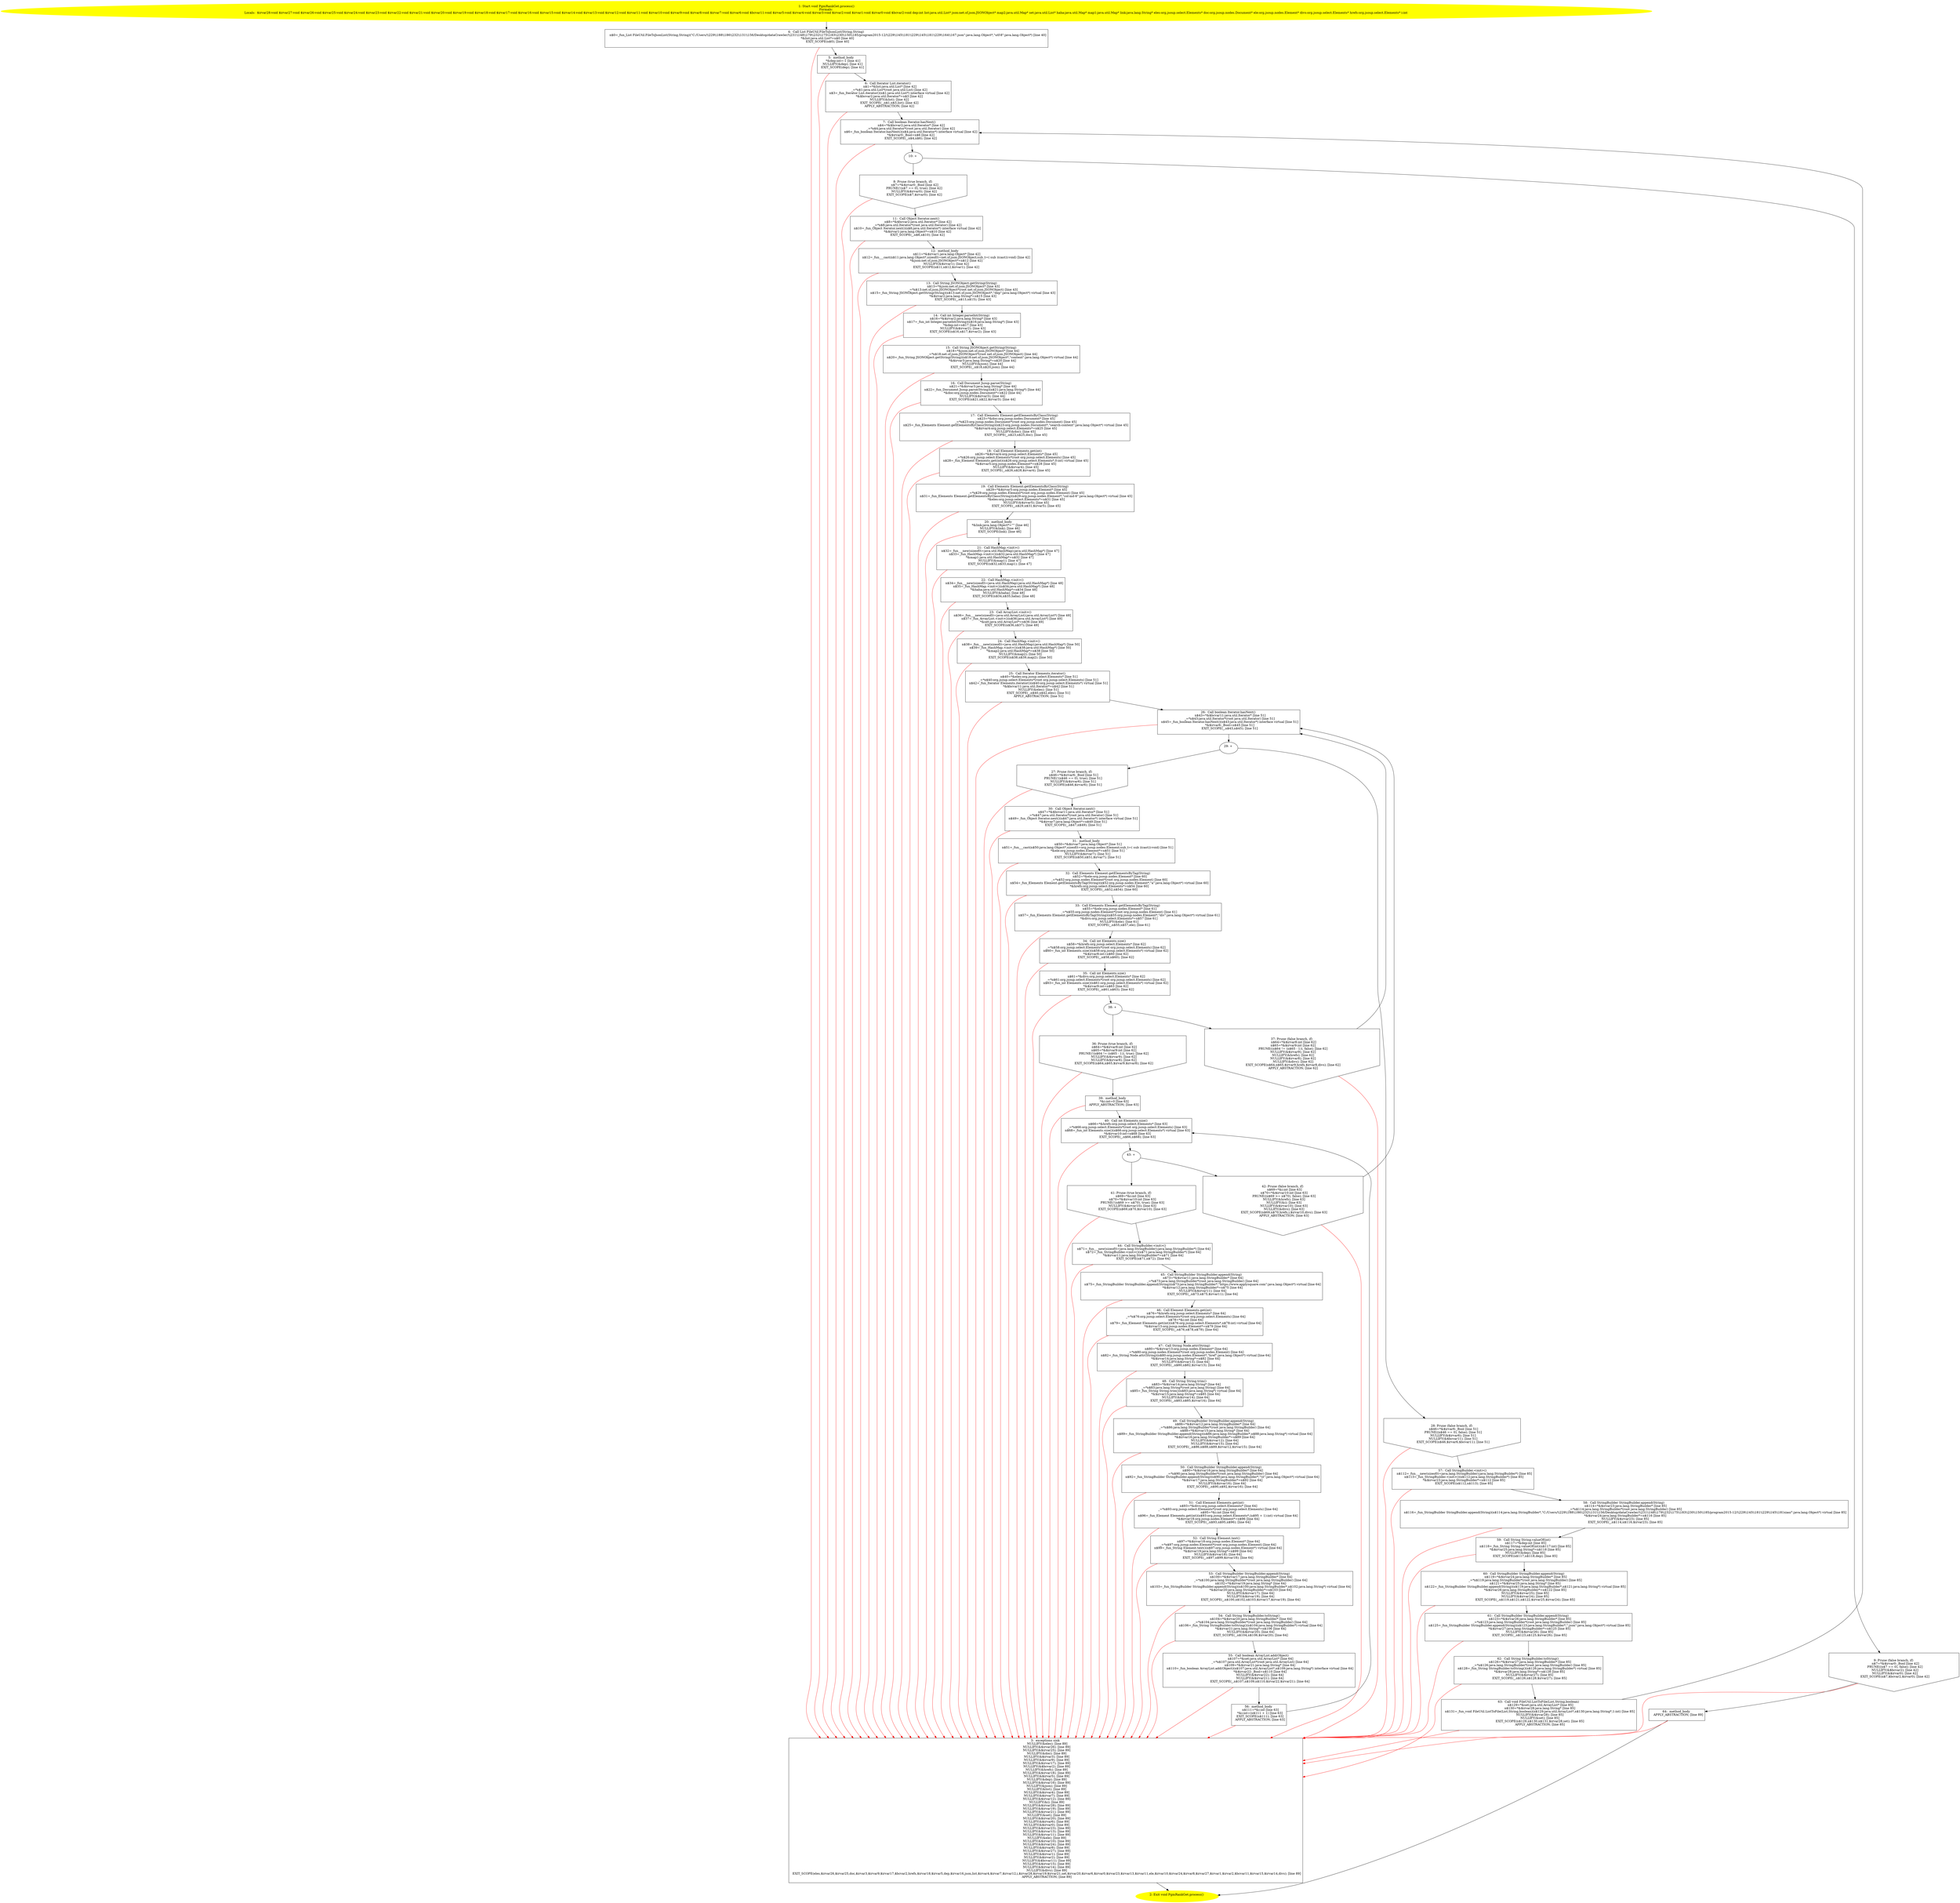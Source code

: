 /* @generated */
digraph cfg {
"com.dulishuo.shenqingfang.PgmRankGet.process():void.dcb350f59384dadf99e5e2bd21472f0b_1" [label="1: Start void PgmRankGet.process()\nFormals: \nLocals:  $irvar28:void $irvar27:void $irvar26:void $irvar25:void $irvar24:void $irvar23:void $irvar22:void $irvar21:void $irvar20:void $irvar19:void $irvar18:void $irvar17:void $irvar16:void $irvar15:void $irvar14:void $irvar13:void $irvar12:void $irvar11:void $irvar10:void $irvar9:void $irvar8:void $irvar7:void $irvar6:void $bcvar11:void $irvar5:void $irvar4:void $irvar3:void $irvar2:void $irvar1:void $irvar0:void $bcvar2:void dep:int list:java.util.List* json:net.sf.json.JSONObject* map2:java.util.Map* set:java.util.List* haha:java.util.Map* map1:java.util.Map* link:java.lang.String* eles:org.jsoup.select.Elements* doc:org.jsoup.nodes.Document* ele:org.jsoup.nodes.Element* divs:org.jsoup.select.Elements* hrefs:org.jsoup.select.Elements* i:int \n  " color=yellow style=filled]
	

	 "com.dulishuo.shenqingfang.PgmRankGet.process():void.dcb350f59384dadf99e5e2bd21472f0b_1" -> "com.dulishuo.shenqingfang.PgmRankGet.process():void.dcb350f59384dadf99e5e2bd21472f0b_4" ;
"com.dulishuo.shenqingfang.PgmRankGet.process():void.dcb350f59384dadf99e5e2bd21472f0b_2" [label="2: Exit void PgmRankGet.process() \n  " color=yellow style=filled]
	

"com.dulishuo.shenqingfang.PgmRankGet.process():void.dcb350f59384dadf99e5e2bd21472f0b_3" [label="3:  exceptions sink \n   NULLIFY(&eles); [line 89]\n  NULLIFY(&$irvar26); [line 89]\n  NULLIFY(&$irvar25); [line 89]\n  NULLIFY(&doc); [line 89]\n  NULLIFY(&$irvar3); [line 89]\n  NULLIFY(&$irvar9); [line 89]\n  NULLIFY(&$irvar17); [line 89]\n  NULLIFY(&$bcvar2); [line 89]\n  NULLIFY(&hrefs); [line 89]\n  NULLIFY(&$irvar18); [line 89]\n  NULLIFY(&$irvar5); [line 89]\n  NULLIFY(&dep); [line 89]\n  NULLIFY(&$irvar16); [line 89]\n  NULLIFY(&json); [line 89]\n  NULLIFY(&list); [line 89]\n  NULLIFY(&$irvar4); [line 89]\n  NULLIFY(&$irvar7); [line 89]\n  NULLIFY(&$irvar12); [line 89]\n  NULLIFY(&i); [line 89]\n  NULLIFY(&$irvar28); [line 89]\n  NULLIFY(&$irvar19); [line 89]\n  NULLIFY(&$irvar21); [line 89]\n  NULLIFY(&set); [line 89]\n  NULLIFY(&$irvar20); [line 89]\n  NULLIFY(&$irvar6); [line 89]\n  NULLIFY(&$irvar0); [line 89]\n  NULLIFY(&$irvar23); [line 89]\n  NULLIFY(&$irvar13); [line 89]\n  NULLIFY(&$irvar11); [line 89]\n  NULLIFY(&ele); [line 89]\n  NULLIFY(&$irvar10); [line 89]\n  NULLIFY(&$irvar24); [line 89]\n  NULLIFY(&$irvar8); [line 89]\n  NULLIFY(&$irvar27); [line 89]\n  NULLIFY(&$irvar1); [line 89]\n  NULLIFY(&$irvar2); [line 89]\n  NULLIFY(&$bcvar11); [line 89]\n  NULLIFY(&$irvar15); [line 89]\n  NULLIFY(&$irvar14); [line 89]\n  NULLIFY(&divs); [line 89]\n  EXIT_SCOPE(eles,$irvar26,$irvar25,doc,$irvar3,$irvar9,$irvar17,$bcvar2,hrefs,$irvar18,$irvar5,dep,$irvar16,json,list,$irvar4,$irvar7,$irvar12,i,$irvar28,$irvar19,$irvar21,set,$irvar20,$irvar6,$irvar0,$irvar23,$irvar13,$irvar11,ele,$irvar10,$irvar24,$irvar8,$irvar27,$irvar1,$irvar2,$bcvar11,$irvar15,$irvar14,divs); [line 89]\n  APPLY_ABSTRACTION; [line 89]\n " shape="box"]
	

	 "com.dulishuo.shenqingfang.PgmRankGet.process():void.dcb350f59384dadf99e5e2bd21472f0b_3" -> "com.dulishuo.shenqingfang.PgmRankGet.process():void.dcb350f59384dadf99e5e2bd21472f0b_2" ;
"com.dulishuo.shenqingfang.PgmRankGet.process():void.dcb350f59384dadf99e5e2bd21472f0b_4" [label="4:  Call List FileUtil.FileToJsonList(String,String) \n   n$0=_fun_List FileUtil.FileToJsonList(String,String)(\"C:/Users/\\\\229\\\\188\\\\186\\\\232\\\\131\\\\156/Desktop/dataCrawler/\\\\231\\\\148\\\\179\\\\232\\\\175\\\\183\\\\230\\\\150\\\\185/program2015-12/\\\\229\\\\145\\\\181\\\\229\\\\145\\\\181\\\\229\\\\164\\\\167.json\":java.lang.Object*,\"utf-8\":java.lang.Object*) [line 40]\n  *&list:java.util.List*=n$0 [line 40]\n  EXIT_SCOPE(n$0); [line 40]\n " shape="box"]
	

	 "com.dulishuo.shenqingfang.PgmRankGet.process():void.dcb350f59384dadf99e5e2bd21472f0b_4" -> "com.dulishuo.shenqingfang.PgmRankGet.process():void.dcb350f59384dadf99e5e2bd21472f0b_5" ;
	 "com.dulishuo.shenqingfang.PgmRankGet.process():void.dcb350f59384dadf99e5e2bd21472f0b_4" -> "com.dulishuo.shenqingfang.PgmRankGet.process():void.dcb350f59384dadf99e5e2bd21472f0b_3" [color="red" ];
"com.dulishuo.shenqingfang.PgmRankGet.process():void.dcb350f59384dadf99e5e2bd21472f0b_5" [label="5:  method_body \n   *&dep:int=-1 [line 41]\n  NULLIFY(&dep); [line 41]\n  EXIT_SCOPE(dep); [line 41]\n " shape="box"]
	

	 "com.dulishuo.shenqingfang.PgmRankGet.process():void.dcb350f59384dadf99e5e2bd21472f0b_5" -> "com.dulishuo.shenqingfang.PgmRankGet.process():void.dcb350f59384dadf99e5e2bd21472f0b_6" ;
	 "com.dulishuo.shenqingfang.PgmRankGet.process():void.dcb350f59384dadf99e5e2bd21472f0b_5" -> "com.dulishuo.shenqingfang.PgmRankGet.process():void.dcb350f59384dadf99e5e2bd21472f0b_3" [color="red" ];
"com.dulishuo.shenqingfang.PgmRankGet.process():void.dcb350f59384dadf99e5e2bd21472f0b_6" [label="6:  Call Iterator List.iterator() \n   n$1=*&list:java.util.List* [line 42]\n  _=*n$1:java.util.List*(root java.util.List) [line 42]\n  n$3=_fun_Iterator List.iterator()(n$1:java.util.List*) interface virtual [line 42]\n  *&$bcvar2:java.util.Iterator*=n$3 [line 42]\n  NULLIFY(&list); [line 42]\n  EXIT_SCOPE(_,n$1,n$3,list); [line 42]\n  APPLY_ABSTRACTION; [line 42]\n " shape="box"]
	

	 "com.dulishuo.shenqingfang.PgmRankGet.process():void.dcb350f59384dadf99e5e2bd21472f0b_6" -> "com.dulishuo.shenqingfang.PgmRankGet.process():void.dcb350f59384dadf99e5e2bd21472f0b_7" ;
	 "com.dulishuo.shenqingfang.PgmRankGet.process():void.dcb350f59384dadf99e5e2bd21472f0b_6" -> "com.dulishuo.shenqingfang.PgmRankGet.process():void.dcb350f59384dadf99e5e2bd21472f0b_3" [color="red" ];
"com.dulishuo.shenqingfang.PgmRankGet.process():void.dcb350f59384dadf99e5e2bd21472f0b_7" [label="7:  Call boolean Iterator.hasNext() \n   n$4=*&$bcvar2:java.util.Iterator* [line 42]\n  _=*n$4:java.util.Iterator*(root java.util.Iterator) [line 42]\n  n$6=_fun_boolean Iterator.hasNext()(n$4:java.util.Iterator*) interface virtual [line 42]\n  *&$irvar0:_Bool=n$6 [line 42]\n  EXIT_SCOPE(_,n$4,n$6); [line 42]\n " shape="box"]
	

	 "com.dulishuo.shenqingfang.PgmRankGet.process():void.dcb350f59384dadf99e5e2bd21472f0b_7" -> "com.dulishuo.shenqingfang.PgmRankGet.process():void.dcb350f59384dadf99e5e2bd21472f0b_10" ;
	 "com.dulishuo.shenqingfang.PgmRankGet.process():void.dcb350f59384dadf99e5e2bd21472f0b_7" -> "com.dulishuo.shenqingfang.PgmRankGet.process():void.dcb350f59384dadf99e5e2bd21472f0b_3" [color="red" ];
"com.dulishuo.shenqingfang.PgmRankGet.process():void.dcb350f59384dadf99e5e2bd21472f0b_8" [label="8: Prune (true branch, if) \n   n$7=*&$irvar0:_Bool [line 42]\n  PRUNE(!(n$7 == 0), true); [line 42]\n  NULLIFY(&$irvar0); [line 42]\n  EXIT_SCOPE(n$7,$irvar0); [line 42]\n " shape="invhouse"]
	

	 "com.dulishuo.shenqingfang.PgmRankGet.process():void.dcb350f59384dadf99e5e2bd21472f0b_8" -> "com.dulishuo.shenqingfang.PgmRankGet.process():void.dcb350f59384dadf99e5e2bd21472f0b_11" ;
	 "com.dulishuo.shenqingfang.PgmRankGet.process():void.dcb350f59384dadf99e5e2bd21472f0b_8" -> "com.dulishuo.shenqingfang.PgmRankGet.process():void.dcb350f59384dadf99e5e2bd21472f0b_3" [color="red" ];
"com.dulishuo.shenqingfang.PgmRankGet.process():void.dcb350f59384dadf99e5e2bd21472f0b_9" [label="9: Prune (false branch, if) \n   n$7=*&$irvar0:_Bool [line 42]\n  PRUNE((n$7 == 0), false); [line 42]\n  NULLIFY(&$bcvar2); [line 42]\n  NULLIFY(&$irvar0); [line 42]\n  EXIT_SCOPE(n$7,$bcvar2,$irvar0); [line 42]\n " shape="invhouse"]
	

	 "com.dulishuo.shenqingfang.PgmRankGet.process():void.dcb350f59384dadf99e5e2bd21472f0b_9" -> "com.dulishuo.shenqingfang.PgmRankGet.process():void.dcb350f59384dadf99e5e2bd21472f0b_64" ;
	 "com.dulishuo.shenqingfang.PgmRankGet.process():void.dcb350f59384dadf99e5e2bd21472f0b_9" -> "com.dulishuo.shenqingfang.PgmRankGet.process():void.dcb350f59384dadf99e5e2bd21472f0b_3" [color="red" ];
"com.dulishuo.shenqingfang.PgmRankGet.process():void.dcb350f59384dadf99e5e2bd21472f0b_10" [label="10: + \n  " ]
	

	 "com.dulishuo.shenqingfang.PgmRankGet.process():void.dcb350f59384dadf99e5e2bd21472f0b_10" -> "com.dulishuo.shenqingfang.PgmRankGet.process():void.dcb350f59384dadf99e5e2bd21472f0b_8" ;
	 "com.dulishuo.shenqingfang.PgmRankGet.process():void.dcb350f59384dadf99e5e2bd21472f0b_10" -> "com.dulishuo.shenqingfang.PgmRankGet.process():void.dcb350f59384dadf99e5e2bd21472f0b_9" ;
"com.dulishuo.shenqingfang.PgmRankGet.process():void.dcb350f59384dadf99e5e2bd21472f0b_11" [label="11:  Call Object Iterator.next() \n   n$8=*&$bcvar2:java.util.Iterator* [line 42]\n  _=*n$8:java.util.Iterator*(root java.util.Iterator) [line 42]\n  n$10=_fun_Object Iterator.next()(n$8:java.util.Iterator*) interface virtual [line 42]\n  *&$irvar1:java.lang.Object*=n$10 [line 42]\n  EXIT_SCOPE(_,n$8,n$10); [line 42]\n " shape="box"]
	

	 "com.dulishuo.shenqingfang.PgmRankGet.process():void.dcb350f59384dadf99e5e2bd21472f0b_11" -> "com.dulishuo.shenqingfang.PgmRankGet.process():void.dcb350f59384dadf99e5e2bd21472f0b_12" ;
	 "com.dulishuo.shenqingfang.PgmRankGet.process():void.dcb350f59384dadf99e5e2bd21472f0b_11" -> "com.dulishuo.shenqingfang.PgmRankGet.process():void.dcb350f59384dadf99e5e2bd21472f0b_3" [color="red" ];
"com.dulishuo.shenqingfang.PgmRankGet.process():void.dcb350f59384dadf99e5e2bd21472f0b_12" [label="12:  method_body \n   n$11=*&$irvar1:java.lang.Object* [line 42]\n  n$12=_fun___cast(n$11:java.lang.Object*,sizeof(t=net.sf.json.JSONObject;sub_t=( sub )(cast)):void) [line 42]\n  *&json:net.sf.json.JSONObject*=n$12 [line 42]\n  NULLIFY(&$irvar1); [line 42]\n  EXIT_SCOPE(n$11,n$12,$irvar1); [line 42]\n " shape="box"]
	

	 "com.dulishuo.shenqingfang.PgmRankGet.process():void.dcb350f59384dadf99e5e2bd21472f0b_12" -> "com.dulishuo.shenqingfang.PgmRankGet.process():void.dcb350f59384dadf99e5e2bd21472f0b_13" ;
	 "com.dulishuo.shenqingfang.PgmRankGet.process():void.dcb350f59384dadf99e5e2bd21472f0b_12" -> "com.dulishuo.shenqingfang.PgmRankGet.process():void.dcb350f59384dadf99e5e2bd21472f0b_3" [color="red" ];
"com.dulishuo.shenqingfang.PgmRankGet.process():void.dcb350f59384dadf99e5e2bd21472f0b_13" [label="13:  Call String JSONObject.getString(String) \n   n$13=*&json:net.sf.json.JSONObject* [line 43]\n  _=*n$13:net.sf.json.JSONObject*(root net.sf.json.JSONObject) [line 43]\n  n$15=_fun_String JSONObject.getString(String)(n$13:net.sf.json.JSONObject*,\"dep\":java.lang.Object*) virtual [line 43]\n  *&$irvar2:java.lang.String*=n$15 [line 43]\n  EXIT_SCOPE(_,n$13,n$15); [line 43]\n " shape="box"]
	

	 "com.dulishuo.shenqingfang.PgmRankGet.process():void.dcb350f59384dadf99e5e2bd21472f0b_13" -> "com.dulishuo.shenqingfang.PgmRankGet.process():void.dcb350f59384dadf99e5e2bd21472f0b_14" ;
	 "com.dulishuo.shenqingfang.PgmRankGet.process():void.dcb350f59384dadf99e5e2bd21472f0b_13" -> "com.dulishuo.shenqingfang.PgmRankGet.process():void.dcb350f59384dadf99e5e2bd21472f0b_3" [color="red" ];
"com.dulishuo.shenqingfang.PgmRankGet.process():void.dcb350f59384dadf99e5e2bd21472f0b_14" [label="14:  Call int Integer.parseInt(String) \n   n$16=*&$irvar2:java.lang.String* [line 43]\n  n$17=_fun_int Integer.parseInt(String)(n$16:java.lang.String*) [line 43]\n  *&dep:int=n$17 [line 43]\n  NULLIFY(&$irvar2); [line 43]\n  EXIT_SCOPE(n$16,n$17,$irvar2); [line 43]\n " shape="box"]
	

	 "com.dulishuo.shenqingfang.PgmRankGet.process():void.dcb350f59384dadf99e5e2bd21472f0b_14" -> "com.dulishuo.shenqingfang.PgmRankGet.process():void.dcb350f59384dadf99e5e2bd21472f0b_15" ;
	 "com.dulishuo.shenqingfang.PgmRankGet.process():void.dcb350f59384dadf99e5e2bd21472f0b_14" -> "com.dulishuo.shenqingfang.PgmRankGet.process():void.dcb350f59384dadf99e5e2bd21472f0b_3" [color="red" ];
"com.dulishuo.shenqingfang.PgmRankGet.process():void.dcb350f59384dadf99e5e2bd21472f0b_15" [label="15:  Call String JSONObject.getString(String) \n   n$18=*&json:net.sf.json.JSONObject* [line 44]\n  _=*n$18:net.sf.json.JSONObject*(root net.sf.json.JSONObject) [line 44]\n  n$20=_fun_String JSONObject.getString(String)(n$18:net.sf.json.JSONObject*,\"content\":java.lang.Object*) virtual [line 44]\n  *&$irvar3:java.lang.String*=n$20 [line 44]\n  NULLIFY(&json); [line 44]\n  EXIT_SCOPE(_,n$18,n$20,json); [line 44]\n " shape="box"]
	

	 "com.dulishuo.shenqingfang.PgmRankGet.process():void.dcb350f59384dadf99e5e2bd21472f0b_15" -> "com.dulishuo.shenqingfang.PgmRankGet.process():void.dcb350f59384dadf99e5e2bd21472f0b_16" ;
	 "com.dulishuo.shenqingfang.PgmRankGet.process():void.dcb350f59384dadf99e5e2bd21472f0b_15" -> "com.dulishuo.shenqingfang.PgmRankGet.process():void.dcb350f59384dadf99e5e2bd21472f0b_3" [color="red" ];
"com.dulishuo.shenqingfang.PgmRankGet.process():void.dcb350f59384dadf99e5e2bd21472f0b_16" [label="16:  Call Document Jsoup.parse(String) \n   n$21=*&$irvar3:java.lang.String* [line 44]\n  n$22=_fun_Document Jsoup.parse(String)(n$21:java.lang.String*) [line 44]\n  *&doc:org.jsoup.nodes.Document*=n$22 [line 44]\n  NULLIFY(&$irvar3); [line 44]\n  EXIT_SCOPE(n$21,n$22,$irvar3); [line 44]\n " shape="box"]
	

	 "com.dulishuo.shenqingfang.PgmRankGet.process():void.dcb350f59384dadf99e5e2bd21472f0b_16" -> "com.dulishuo.shenqingfang.PgmRankGet.process():void.dcb350f59384dadf99e5e2bd21472f0b_17" ;
	 "com.dulishuo.shenqingfang.PgmRankGet.process():void.dcb350f59384dadf99e5e2bd21472f0b_16" -> "com.dulishuo.shenqingfang.PgmRankGet.process():void.dcb350f59384dadf99e5e2bd21472f0b_3" [color="red" ];
"com.dulishuo.shenqingfang.PgmRankGet.process():void.dcb350f59384dadf99e5e2bd21472f0b_17" [label="17:  Call Elements Element.getElementsByClass(String) \n   n$23=*&doc:org.jsoup.nodes.Document* [line 45]\n  _=*n$23:org.jsoup.nodes.Document*(root org.jsoup.nodes.Document) [line 45]\n  n$25=_fun_Elements Element.getElementsByClass(String)(n$23:org.jsoup.nodes.Document*,\"search-content\":java.lang.Object*) virtual [line 45]\n  *&$irvar4:org.jsoup.select.Elements*=n$25 [line 45]\n  NULLIFY(&doc); [line 45]\n  EXIT_SCOPE(_,n$23,n$25,doc); [line 45]\n " shape="box"]
	

	 "com.dulishuo.shenqingfang.PgmRankGet.process():void.dcb350f59384dadf99e5e2bd21472f0b_17" -> "com.dulishuo.shenqingfang.PgmRankGet.process():void.dcb350f59384dadf99e5e2bd21472f0b_18" ;
	 "com.dulishuo.shenqingfang.PgmRankGet.process():void.dcb350f59384dadf99e5e2bd21472f0b_17" -> "com.dulishuo.shenqingfang.PgmRankGet.process():void.dcb350f59384dadf99e5e2bd21472f0b_3" [color="red" ];
"com.dulishuo.shenqingfang.PgmRankGet.process():void.dcb350f59384dadf99e5e2bd21472f0b_18" [label="18:  Call Element Elements.get(int) \n   n$26=*&$irvar4:org.jsoup.select.Elements* [line 45]\n  _=*n$26:org.jsoup.select.Elements*(root org.jsoup.select.Elements) [line 45]\n  n$28=_fun_Element Elements.get(int)(n$26:org.jsoup.select.Elements*,0:int) virtual [line 45]\n  *&$irvar5:org.jsoup.nodes.Element*=n$28 [line 45]\n  NULLIFY(&$irvar4); [line 45]\n  EXIT_SCOPE(_,n$26,n$28,$irvar4); [line 45]\n " shape="box"]
	

	 "com.dulishuo.shenqingfang.PgmRankGet.process():void.dcb350f59384dadf99e5e2bd21472f0b_18" -> "com.dulishuo.shenqingfang.PgmRankGet.process():void.dcb350f59384dadf99e5e2bd21472f0b_19" ;
	 "com.dulishuo.shenqingfang.PgmRankGet.process():void.dcb350f59384dadf99e5e2bd21472f0b_18" -> "com.dulishuo.shenqingfang.PgmRankGet.process():void.dcb350f59384dadf99e5e2bd21472f0b_3" [color="red" ];
"com.dulishuo.shenqingfang.PgmRankGet.process():void.dcb350f59384dadf99e5e2bd21472f0b_19" [label="19:  Call Elements Element.getElementsByClass(String) \n   n$29=*&$irvar5:org.jsoup.nodes.Element* [line 45]\n  _=*n$29:org.jsoup.nodes.Element*(root org.jsoup.nodes.Element) [line 45]\n  n$31=_fun_Elements Element.getElementsByClass(String)(n$29:org.jsoup.nodes.Element*,\"col-md-6\":java.lang.Object*) virtual [line 45]\n  *&eles:org.jsoup.select.Elements*=n$31 [line 45]\n  NULLIFY(&$irvar5); [line 45]\n  EXIT_SCOPE(_,n$29,n$31,$irvar5); [line 45]\n " shape="box"]
	

	 "com.dulishuo.shenqingfang.PgmRankGet.process():void.dcb350f59384dadf99e5e2bd21472f0b_19" -> "com.dulishuo.shenqingfang.PgmRankGet.process():void.dcb350f59384dadf99e5e2bd21472f0b_20" ;
	 "com.dulishuo.shenqingfang.PgmRankGet.process():void.dcb350f59384dadf99e5e2bd21472f0b_19" -> "com.dulishuo.shenqingfang.PgmRankGet.process():void.dcb350f59384dadf99e5e2bd21472f0b_3" [color="red" ];
"com.dulishuo.shenqingfang.PgmRankGet.process():void.dcb350f59384dadf99e5e2bd21472f0b_20" [label="20:  method_body \n   *&link:java.lang.Object*=\"\" [line 46]\n  NULLIFY(&link); [line 46]\n  EXIT_SCOPE(link); [line 46]\n " shape="box"]
	

	 "com.dulishuo.shenqingfang.PgmRankGet.process():void.dcb350f59384dadf99e5e2bd21472f0b_20" -> "com.dulishuo.shenqingfang.PgmRankGet.process():void.dcb350f59384dadf99e5e2bd21472f0b_21" ;
	 "com.dulishuo.shenqingfang.PgmRankGet.process():void.dcb350f59384dadf99e5e2bd21472f0b_20" -> "com.dulishuo.shenqingfang.PgmRankGet.process():void.dcb350f59384dadf99e5e2bd21472f0b_3" [color="red" ];
"com.dulishuo.shenqingfang.PgmRankGet.process():void.dcb350f59384dadf99e5e2bd21472f0b_21" [label="21:  Call HashMap.<init>() \n   n$32=_fun___new(sizeof(t=java.util.HashMap):java.util.HashMap*) [line 47]\n  n$33=_fun_HashMap.<init>()(n$32:java.util.HashMap*) [line 47]\n  *&map1:java.util.HashMap*=n$32 [line 47]\n  NULLIFY(&map1); [line 47]\n  EXIT_SCOPE(n$32,n$33,map1); [line 47]\n " shape="box"]
	

	 "com.dulishuo.shenqingfang.PgmRankGet.process():void.dcb350f59384dadf99e5e2bd21472f0b_21" -> "com.dulishuo.shenqingfang.PgmRankGet.process():void.dcb350f59384dadf99e5e2bd21472f0b_22" ;
	 "com.dulishuo.shenqingfang.PgmRankGet.process():void.dcb350f59384dadf99e5e2bd21472f0b_21" -> "com.dulishuo.shenqingfang.PgmRankGet.process():void.dcb350f59384dadf99e5e2bd21472f0b_3" [color="red" ];
"com.dulishuo.shenqingfang.PgmRankGet.process():void.dcb350f59384dadf99e5e2bd21472f0b_22" [label="22:  Call HashMap.<init>() \n   n$34=_fun___new(sizeof(t=java.util.HashMap):java.util.HashMap*) [line 48]\n  n$35=_fun_HashMap.<init>()(n$34:java.util.HashMap*) [line 48]\n  *&haha:java.util.HashMap*=n$34 [line 48]\n  NULLIFY(&haha); [line 48]\n  EXIT_SCOPE(n$34,n$35,haha); [line 48]\n " shape="box"]
	

	 "com.dulishuo.shenqingfang.PgmRankGet.process():void.dcb350f59384dadf99e5e2bd21472f0b_22" -> "com.dulishuo.shenqingfang.PgmRankGet.process():void.dcb350f59384dadf99e5e2bd21472f0b_23" ;
	 "com.dulishuo.shenqingfang.PgmRankGet.process():void.dcb350f59384dadf99e5e2bd21472f0b_22" -> "com.dulishuo.shenqingfang.PgmRankGet.process():void.dcb350f59384dadf99e5e2bd21472f0b_3" [color="red" ];
"com.dulishuo.shenqingfang.PgmRankGet.process():void.dcb350f59384dadf99e5e2bd21472f0b_23" [label="23:  Call ArrayList.<init>() \n   n$36=_fun___new(sizeof(t=java.util.ArrayList):java.util.ArrayList*) [line 49]\n  n$37=_fun_ArrayList.<init>()(n$36:java.util.ArrayList*) [line 49]\n  *&set:java.util.ArrayList*=n$36 [line 49]\n  EXIT_SCOPE(n$36,n$37); [line 49]\n " shape="box"]
	

	 "com.dulishuo.shenqingfang.PgmRankGet.process():void.dcb350f59384dadf99e5e2bd21472f0b_23" -> "com.dulishuo.shenqingfang.PgmRankGet.process():void.dcb350f59384dadf99e5e2bd21472f0b_24" ;
	 "com.dulishuo.shenqingfang.PgmRankGet.process():void.dcb350f59384dadf99e5e2bd21472f0b_23" -> "com.dulishuo.shenqingfang.PgmRankGet.process():void.dcb350f59384dadf99e5e2bd21472f0b_3" [color="red" ];
"com.dulishuo.shenqingfang.PgmRankGet.process():void.dcb350f59384dadf99e5e2bd21472f0b_24" [label="24:  Call HashMap.<init>() \n   n$38=_fun___new(sizeof(t=java.util.HashMap):java.util.HashMap*) [line 50]\n  n$39=_fun_HashMap.<init>()(n$38:java.util.HashMap*) [line 50]\n  *&map2:java.util.HashMap*=n$38 [line 50]\n  NULLIFY(&map2); [line 50]\n  EXIT_SCOPE(n$38,n$39,map2); [line 50]\n " shape="box"]
	

	 "com.dulishuo.shenqingfang.PgmRankGet.process():void.dcb350f59384dadf99e5e2bd21472f0b_24" -> "com.dulishuo.shenqingfang.PgmRankGet.process():void.dcb350f59384dadf99e5e2bd21472f0b_25" ;
	 "com.dulishuo.shenqingfang.PgmRankGet.process():void.dcb350f59384dadf99e5e2bd21472f0b_24" -> "com.dulishuo.shenqingfang.PgmRankGet.process():void.dcb350f59384dadf99e5e2bd21472f0b_3" [color="red" ];
"com.dulishuo.shenqingfang.PgmRankGet.process():void.dcb350f59384dadf99e5e2bd21472f0b_25" [label="25:  Call Iterator Elements.iterator() \n   n$40=*&eles:org.jsoup.select.Elements* [line 51]\n  _=*n$40:org.jsoup.select.Elements*(root org.jsoup.select.Elements) [line 51]\n  n$42=_fun_Iterator Elements.iterator()(n$40:org.jsoup.select.Elements*) virtual [line 51]\n  *&$bcvar11:java.util.Iterator*=n$42 [line 51]\n  NULLIFY(&eles); [line 51]\n  EXIT_SCOPE(_,n$40,n$42,eles); [line 51]\n  APPLY_ABSTRACTION; [line 51]\n " shape="box"]
	

	 "com.dulishuo.shenqingfang.PgmRankGet.process():void.dcb350f59384dadf99e5e2bd21472f0b_25" -> "com.dulishuo.shenqingfang.PgmRankGet.process():void.dcb350f59384dadf99e5e2bd21472f0b_26" ;
	 "com.dulishuo.shenqingfang.PgmRankGet.process():void.dcb350f59384dadf99e5e2bd21472f0b_25" -> "com.dulishuo.shenqingfang.PgmRankGet.process():void.dcb350f59384dadf99e5e2bd21472f0b_3" [color="red" ];
"com.dulishuo.shenqingfang.PgmRankGet.process():void.dcb350f59384dadf99e5e2bd21472f0b_26" [label="26:  Call boolean Iterator.hasNext() \n   n$43=*&$bcvar11:java.util.Iterator* [line 51]\n  _=*n$43:java.util.Iterator*(root java.util.Iterator) [line 51]\n  n$45=_fun_boolean Iterator.hasNext()(n$43:java.util.Iterator*) interface virtual [line 51]\n  *&$irvar6:_Bool=n$45 [line 51]\n  EXIT_SCOPE(_,n$43,n$45); [line 51]\n " shape="box"]
	

	 "com.dulishuo.shenqingfang.PgmRankGet.process():void.dcb350f59384dadf99e5e2bd21472f0b_26" -> "com.dulishuo.shenqingfang.PgmRankGet.process():void.dcb350f59384dadf99e5e2bd21472f0b_29" ;
	 "com.dulishuo.shenqingfang.PgmRankGet.process():void.dcb350f59384dadf99e5e2bd21472f0b_26" -> "com.dulishuo.shenqingfang.PgmRankGet.process():void.dcb350f59384dadf99e5e2bd21472f0b_3" [color="red" ];
"com.dulishuo.shenqingfang.PgmRankGet.process():void.dcb350f59384dadf99e5e2bd21472f0b_27" [label="27: Prune (true branch, if) \n   n$46=*&$irvar6:_Bool [line 51]\n  PRUNE(!(n$46 == 0), true); [line 51]\n  NULLIFY(&$irvar6); [line 51]\n  EXIT_SCOPE(n$46,$irvar6); [line 51]\n " shape="invhouse"]
	

	 "com.dulishuo.shenqingfang.PgmRankGet.process():void.dcb350f59384dadf99e5e2bd21472f0b_27" -> "com.dulishuo.shenqingfang.PgmRankGet.process():void.dcb350f59384dadf99e5e2bd21472f0b_30" ;
	 "com.dulishuo.shenqingfang.PgmRankGet.process():void.dcb350f59384dadf99e5e2bd21472f0b_27" -> "com.dulishuo.shenqingfang.PgmRankGet.process():void.dcb350f59384dadf99e5e2bd21472f0b_3" [color="red" ];
"com.dulishuo.shenqingfang.PgmRankGet.process():void.dcb350f59384dadf99e5e2bd21472f0b_28" [label="28: Prune (false branch, if) \n   n$46=*&$irvar6:_Bool [line 51]\n  PRUNE((n$46 == 0), false); [line 51]\n  NULLIFY(&$irvar6); [line 51]\n  NULLIFY(&$bcvar11); [line 51]\n  EXIT_SCOPE(n$46,$irvar6,$bcvar11); [line 51]\n " shape="invhouse"]
	

	 "com.dulishuo.shenqingfang.PgmRankGet.process():void.dcb350f59384dadf99e5e2bd21472f0b_28" -> "com.dulishuo.shenqingfang.PgmRankGet.process():void.dcb350f59384dadf99e5e2bd21472f0b_57" ;
	 "com.dulishuo.shenqingfang.PgmRankGet.process():void.dcb350f59384dadf99e5e2bd21472f0b_28" -> "com.dulishuo.shenqingfang.PgmRankGet.process():void.dcb350f59384dadf99e5e2bd21472f0b_3" [color="red" ];
"com.dulishuo.shenqingfang.PgmRankGet.process():void.dcb350f59384dadf99e5e2bd21472f0b_29" [label="29: + \n  " ]
	

	 "com.dulishuo.shenqingfang.PgmRankGet.process():void.dcb350f59384dadf99e5e2bd21472f0b_29" -> "com.dulishuo.shenqingfang.PgmRankGet.process():void.dcb350f59384dadf99e5e2bd21472f0b_27" ;
	 "com.dulishuo.shenqingfang.PgmRankGet.process():void.dcb350f59384dadf99e5e2bd21472f0b_29" -> "com.dulishuo.shenqingfang.PgmRankGet.process():void.dcb350f59384dadf99e5e2bd21472f0b_28" ;
"com.dulishuo.shenqingfang.PgmRankGet.process():void.dcb350f59384dadf99e5e2bd21472f0b_30" [label="30:  Call Object Iterator.next() \n   n$47=*&$bcvar11:java.util.Iterator* [line 51]\n  _=*n$47:java.util.Iterator*(root java.util.Iterator) [line 51]\n  n$49=_fun_Object Iterator.next()(n$47:java.util.Iterator*) interface virtual [line 51]\n  *&$irvar7:java.lang.Object*=n$49 [line 51]\n  EXIT_SCOPE(_,n$47,n$49); [line 51]\n " shape="box"]
	

	 "com.dulishuo.shenqingfang.PgmRankGet.process():void.dcb350f59384dadf99e5e2bd21472f0b_30" -> "com.dulishuo.shenqingfang.PgmRankGet.process():void.dcb350f59384dadf99e5e2bd21472f0b_31" ;
	 "com.dulishuo.shenqingfang.PgmRankGet.process():void.dcb350f59384dadf99e5e2bd21472f0b_30" -> "com.dulishuo.shenqingfang.PgmRankGet.process():void.dcb350f59384dadf99e5e2bd21472f0b_3" [color="red" ];
"com.dulishuo.shenqingfang.PgmRankGet.process():void.dcb350f59384dadf99e5e2bd21472f0b_31" [label="31:  method_body \n   n$50=*&$irvar7:java.lang.Object* [line 51]\n  n$51=_fun___cast(n$50:java.lang.Object*,sizeof(t=org.jsoup.nodes.Element;sub_t=( sub )(cast)):void) [line 51]\n  *&ele:org.jsoup.nodes.Element*=n$51 [line 51]\n  NULLIFY(&$irvar7); [line 51]\n  EXIT_SCOPE(n$50,n$51,$irvar7); [line 51]\n " shape="box"]
	

	 "com.dulishuo.shenqingfang.PgmRankGet.process():void.dcb350f59384dadf99e5e2bd21472f0b_31" -> "com.dulishuo.shenqingfang.PgmRankGet.process():void.dcb350f59384dadf99e5e2bd21472f0b_32" ;
	 "com.dulishuo.shenqingfang.PgmRankGet.process():void.dcb350f59384dadf99e5e2bd21472f0b_31" -> "com.dulishuo.shenqingfang.PgmRankGet.process():void.dcb350f59384dadf99e5e2bd21472f0b_3" [color="red" ];
"com.dulishuo.shenqingfang.PgmRankGet.process():void.dcb350f59384dadf99e5e2bd21472f0b_32" [label="32:  Call Elements Element.getElementsByTag(String) \n   n$52=*&ele:org.jsoup.nodes.Element* [line 60]\n  _=*n$52:org.jsoup.nodes.Element*(root org.jsoup.nodes.Element) [line 60]\n  n$54=_fun_Elements Element.getElementsByTag(String)(n$52:org.jsoup.nodes.Element*,\"a\":java.lang.Object*) virtual [line 60]\n  *&hrefs:org.jsoup.select.Elements*=n$54 [line 60]\n  EXIT_SCOPE(_,n$52,n$54); [line 60]\n " shape="box"]
	

	 "com.dulishuo.shenqingfang.PgmRankGet.process():void.dcb350f59384dadf99e5e2bd21472f0b_32" -> "com.dulishuo.shenqingfang.PgmRankGet.process():void.dcb350f59384dadf99e5e2bd21472f0b_33" ;
	 "com.dulishuo.shenqingfang.PgmRankGet.process():void.dcb350f59384dadf99e5e2bd21472f0b_32" -> "com.dulishuo.shenqingfang.PgmRankGet.process():void.dcb350f59384dadf99e5e2bd21472f0b_3" [color="red" ];
"com.dulishuo.shenqingfang.PgmRankGet.process():void.dcb350f59384dadf99e5e2bd21472f0b_33" [label="33:  Call Elements Element.getElementsByTag(String) \n   n$55=*&ele:org.jsoup.nodes.Element* [line 61]\n  _=*n$55:org.jsoup.nodes.Element*(root org.jsoup.nodes.Element) [line 61]\n  n$57=_fun_Elements Element.getElementsByTag(String)(n$55:org.jsoup.nodes.Element*,\"div\":java.lang.Object*) virtual [line 61]\n  *&divs:org.jsoup.select.Elements*=n$57 [line 61]\n  NULLIFY(&ele); [line 61]\n  EXIT_SCOPE(_,n$55,n$57,ele); [line 61]\n " shape="box"]
	

	 "com.dulishuo.shenqingfang.PgmRankGet.process():void.dcb350f59384dadf99e5e2bd21472f0b_33" -> "com.dulishuo.shenqingfang.PgmRankGet.process():void.dcb350f59384dadf99e5e2bd21472f0b_34" ;
	 "com.dulishuo.shenqingfang.PgmRankGet.process():void.dcb350f59384dadf99e5e2bd21472f0b_33" -> "com.dulishuo.shenqingfang.PgmRankGet.process():void.dcb350f59384dadf99e5e2bd21472f0b_3" [color="red" ];
"com.dulishuo.shenqingfang.PgmRankGet.process():void.dcb350f59384dadf99e5e2bd21472f0b_34" [label="34:  Call int Elements.size() \n   n$58=*&hrefs:org.jsoup.select.Elements* [line 62]\n  _=*n$58:org.jsoup.select.Elements*(root org.jsoup.select.Elements) [line 62]\n  n$60=_fun_int Elements.size()(n$58:org.jsoup.select.Elements*) virtual [line 62]\n  *&$irvar8:int=n$60 [line 62]\n  EXIT_SCOPE(_,n$58,n$60); [line 62]\n " shape="box"]
	

	 "com.dulishuo.shenqingfang.PgmRankGet.process():void.dcb350f59384dadf99e5e2bd21472f0b_34" -> "com.dulishuo.shenqingfang.PgmRankGet.process():void.dcb350f59384dadf99e5e2bd21472f0b_35" ;
	 "com.dulishuo.shenqingfang.PgmRankGet.process():void.dcb350f59384dadf99e5e2bd21472f0b_34" -> "com.dulishuo.shenqingfang.PgmRankGet.process():void.dcb350f59384dadf99e5e2bd21472f0b_3" [color="red" ];
"com.dulishuo.shenqingfang.PgmRankGet.process():void.dcb350f59384dadf99e5e2bd21472f0b_35" [label="35:  Call int Elements.size() \n   n$61=*&divs:org.jsoup.select.Elements* [line 62]\n  _=*n$61:org.jsoup.select.Elements*(root org.jsoup.select.Elements) [line 62]\n  n$63=_fun_int Elements.size()(n$61:org.jsoup.select.Elements*) virtual [line 62]\n  *&$irvar9:int=n$63 [line 62]\n  EXIT_SCOPE(_,n$61,n$63); [line 62]\n " shape="box"]
	

	 "com.dulishuo.shenqingfang.PgmRankGet.process():void.dcb350f59384dadf99e5e2bd21472f0b_35" -> "com.dulishuo.shenqingfang.PgmRankGet.process():void.dcb350f59384dadf99e5e2bd21472f0b_38" ;
	 "com.dulishuo.shenqingfang.PgmRankGet.process():void.dcb350f59384dadf99e5e2bd21472f0b_35" -> "com.dulishuo.shenqingfang.PgmRankGet.process():void.dcb350f59384dadf99e5e2bd21472f0b_3" [color="red" ];
"com.dulishuo.shenqingfang.PgmRankGet.process():void.dcb350f59384dadf99e5e2bd21472f0b_36" [label="36: Prune (true branch, if) \n   n$64=*&$irvar8:int [line 62]\n  n$65=*&$irvar9:int [line 62]\n  PRUNE(!(n$64 != (n$65 - 1)), true); [line 62]\n  NULLIFY(&$irvar9); [line 62]\n  NULLIFY(&$irvar8); [line 62]\n  EXIT_SCOPE(n$64,n$65,$irvar9,$irvar8); [line 62]\n " shape="invhouse"]
	

	 "com.dulishuo.shenqingfang.PgmRankGet.process():void.dcb350f59384dadf99e5e2bd21472f0b_36" -> "com.dulishuo.shenqingfang.PgmRankGet.process():void.dcb350f59384dadf99e5e2bd21472f0b_39" ;
	 "com.dulishuo.shenqingfang.PgmRankGet.process():void.dcb350f59384dadf99e5e2bd21472f0b_36" -> "com.dulishuo.shenqingfang.PgmRankGet.process():void.dcb350f59384dadf99e5e2bd21472f0b_3" [color="red" ];
"com.dulishuo.shenqingfang.PgmRankGet.process():void.dcb350f59384dadf99e5e2bd21472f0b_37" [label="37: Prune (false branch, if) \n   n$64=*&$irvar8:int [line 62]\n  n$65=*&$irvar9:int [line 62]\n  PRUNE((n$64 != (n$65 - 1)), false); [line 62]\n  NULLIFY(&$irvar9); [line 62]\n  NULLIFY(&hrefs); [line 62]\n  NULLIFY(&$irvar8); [line 62]\n  NULLIFY(&divs); [line 62]\n  EXIT_SCOPE(n$64,n$65,$irvar9,hrefs,$irvar8,divs); [line 62]\n  APPLY_ABSTRACTION; [line 62]\n " shape="invhouse"]
	

	 "com.dulishuo.shenqingfang.PgmRankGet.process():void.dcb350f59384dadf99e5e2bd21472f0b_37" -> "com.dulishuo.shenqingfang.PgmRankGet.process():void.dcb350f59384dadf99e5e2bd21472f0b_26" ;
	 "com.dulishuo.shenqingfang.PgmRankGet.process():void.dcb350f59384dadf99e5e2bd21472f0b_37" -> "com.dulishuo.shenqingfang.PgmRankGet.process():void.dcb350f59384dadf99e5e2bd21472f0b_3" [color="red" ];
"com.dulishuo.shenqingfang.PgmRankGet.process():void.dcb350f59384dadf99e5e2bd21472f0b_38" [label="38: + \n  " ]
	

	 "com.dulishuo.shenqingfang.PgmRankGet.process():void.dcb350f59384dadf99e5e2bd21472f0b_38" -> "com.dulishuo.shenqingfang.PgmRankGet.process():void.dcb350f59384dadf99e5e2bd21472f0b_36" ;
	 "com.dulishuo.shenqingfang.PgmRankGet.process():void.dcb350f59384dadf99e5e2bd21472f0b_38" -> "com.dulishuo.shenqingfang.PgmRankGet.process():void.dcb350f59384dadf99e5e2bd21472f0b_37" ;
"com.dulishuo.shenqingfang.PgmRankGet.process():void.dcb350f59384dadf99e5e2bd21472f0b_39" [label="39:  method_body \n   *&i:int=0 [line 63]\n  APPLY_ABSTRACTION; [line 63]\n " shape="box"]
	

	 "com.dulishuo.shenqingfang.PgmRankGet.process():void.dcb350f59384dadf99e5e2bd21472f0b_39" -> "com.dulishuo.shenqingfang.PgmRankGet.process():void.dcb350f59384dadf99e5e2bd21472f0b_40" ;
	 "com.dulishuo.shenqingfang.PgmRankGet.process():void.dcb350f59384dadf99e5e2bd21472f0b_39" -> "com.dulishuo.shenqingfang.PgmRankGet.process():void.dcb350f59384dadf99e5e2bd21472f0b_3" [color="red" ];
"com.dulishuo.shenqingfang.PgmRankGet.process():void.dcb350f59384dadf99e5e2bd21472f0b_40" [label="40:  Call int Elements.size() \n   n$66=*&hrefs:org.jsoup.select.Elements* [line 63]\n  _=*n$66:org.jsoup.select.Elements*(root org.jsoup.select.Elements) [line 63]\n  n$68=_fun_int Elements.size()(n$66:org.jsoup.select.Elements*) virtual [line 63]\n  *&$irvar10:int=n$68 [line 63]\n  EXIT_SCOPE(_,n$66,n$68); [line 63]\n " shape="box"]
	

	 "com.dulishuo.shenqingfang.PgmRankGet.process():void.dcb350f59384dadf99e5e2bd21472f0b_40" -> "com.dulishuo.shenqingfang.PgmRankGet.process():void.dcb350f59384dadf99e5e2bd21472f0b_43" ;
	 "com.dulishuo.shenqingfang.PgmRankGet.process():void.dcb350f59384dadf99e5e2bd21472f0b_40" -> "com.dulishuo.shenqingfang.PgmRankGet.process():void.dcb350f59384dadf99e5e2bd21472f0b_3" [color="red" ];
"com.dulishuo.shenqingfang.PgmRankGet.process():void.dcb350f59384dadf99e5e2bd21472f0b_41" [label="41: Prune (true branch, if) \n   n$69=*&i:int [line 63]\n  n$70=*&$irvar10:int [line 63]\n  PRUNE(!(n$69 >= n$70), true); [line 63]\n  NULLIFY(&$irvar10); [line 63]\n  EXIT_SCOPE(n$69,n$70,$irvar10); [line 63]\n " shape="invhouse"]
	

	 "com.dulishuo.shenqingfang.PgmRankGet.process():void.dcb350f59384dadf99e5e2bd21472f0b_41" -> "com.dulishuo.shenqingfang.PgmRankGet.process():void.dcb350f59384dadf99e5e2bd21472f0b_44" ;
	 "com.dulishuo.shenqingfang.PgmRankGet.process():void.dcb350f59384dadf99e5e2bd21472f0b_41" -> "com.dulishuo.shenqingfang.PgmRankGet.process():void.dcb350f59384dadf99e5e2bd21472f0b_3" [color="red" ];
"com.dulishuo.shenqingfang.PgmRankGet.process():void.dcb350f59384dadf99e5e2bd21472f0b_42" [label="42: Prune (false branch, if) \n   n$69=*&i:int [line 63]\n  n$70=*&$irvar10:int [line 63]\n  PRUNE((n$69 >= n$70), false); [line 63]\n  NULLIFY(&hrefs); [line 63]\n  NULLIFY(&i); [line 63]\n  NULLIFY(&$irvar10); [line 63]\n  NULLIFY(&divs); [line 63]\n  EXIT_SCOPE(n$69,n$70,hrefs,i,$irvar10,divs); [line 63]\n  APPLY_ABSTRACTION; [line 63]\n " shape="invhouse"]
	

	 "com.dulishuo.shenqingfang.PgmRankGet.process():void.dcb350f59384dadf99e5e2bd21472f0b_42" -> "com.dulishuo.shenqingfang.PgmRankGet.process():void.dcb350f59384dadf99e5e2bd21472f0b_26" ;
	 "com.dulishuo.shenqingfang.PgmRankGet.process():void.dcb350f59384dadf99e5e2bd21472f0b_42" -> "com.dulishuo.shenqingfang.PgmRankGet.process():void.dcb350f59384dadf99e5e2bd21472f0b_3" [color="red" ];
"com.dulishuo.shenqingfang.PgmRankGet.process():void.dcb350f59384dadf99e5e2bd21472f0b_43" [label="43: + \n  " ]
	

	 "com.dulishuo.shenqingfang.PgmRankGet.process():void.dcb350f59384dadf99e5e2bd21472f0b_43" -> "com.dulishuo.shenqingfang.PgmRankGet.process():void.dcb350f59384dadf99e5e2bd21472f0b_41" ;
	 "com.dulishuo.shenqingfang.PgmRankGet.process():void.dcb350f59384dadf99e5e2bd21472f0b_43" -> "com.dulishuo.shenqingfang.PgmRankGet.process():void.dcb350f59384dadf99e5e2bd21472f0b_42" ;
"com.dulishuo.shenqingfang.PgmRankGet.process():void.dcb350f59384dadf99e5e2bd21472f0b_44" [label="44:  Call StringBuilder.<init>() \n   n$71=_fun___new(sizeof(t=java.lang.StringBuilder):java.lang.StringBuilder*) [line 64]\n  n$72=_fun_StringBuilder.<init>()(n$71:java.lang.StringBuilder*) [line 64]\n  *&$irvar11:java.lang.StringBuilder*=n$71 [line 64]\n  EXIT_SCOPE(n$71,n$72); [line 64]\n " shape="box"]
	

	 "com.dulishuo.shenqingfang.PgmRankGet.process():void.dcb350f59384dadf99e5e2bd21472f0b_44" -> "com.dulishuo.shenqingfang.PgmRankGet.process():void.dcb350f59384dadf99e5e2bd21472f0b_45" ;
	 "com.dulishuo.shenqingfang.PgmRankGet.process():void.dcb350f59384dadf99e5e2bd21472f0b_44" -> "com.dulishuo.shenqingfang.PgmRankGet.process():void.dcb350f59384dadf99e5e2bd21472f0b_3" [color="red" ];
"com.dulishuo.shenqingfang.PgmRankGet.process():void.dcb350f59384dadf99e5e2bd21472f0b_45" [label="45:  Call StringBuilder StringBuilder.append(String) \n   n$73=*&$irvar11:java.lang.StringBuilder* [line 64]\n  _=*n$73:java.lang.StringBuilder*(root java.lang.StringBuilder) [line 64]\n  n$75=_fun_StringBuilder StringBuilder.append(String)(n$73:java.lang.StringBuilder*,\"https://www.applysquare.com\":java.lang.Object*) virtual [line 64]\n  *&$irvar12:java.lang.StringBuilder*=n$75 [line 64]\n  NULLIFY(&$irvar11); [line 64]\n  EXIT_SCOPE(_,n$73,n$75,$irvar11); [line 64]\n " shape="box"]
	

	 "com.dulishuo.shenqingfang.PgmRankGet.process():void.dcb350f59384dadf99e5e2bd21472f0b_45" -> "com.dulishuo.shenqingfang.PgmRankGet.process():void.dcb350f59384dadf99e5e2bd21472f0b_46" ;
	 "com.dulishuo.shenqingfang.PgmRankGet.process():void.dcb350f59384dadf99e5e2bd21472f0b_45" -> "com.dulishuo.shenqingfang.PgmRankGet.process():void.dcb350f59384dadf99e5e2bd21472f0b_3" [color="red" ];
"com.dulishuo.shenqingfang.PgmRankGet.process():void.dcb350f59384dadf99e5e2bd21472f0b_46" [label="46:  Call Element Elements.get(int) \n   n$76=*&hrefs:org.jsoup.select.Elements* [line 64]\n  _=*n$76:org.jsoup.select.Elements*(root org.jsoup.select.Elements) [line 64]\n  n$78=*&i:int [line 64]\n  n$79=_fun_Element Elements.get(int)(n$76:org.jsoup.select.Elements*,n$78:int) virtual [line 64]\n  *&$irvar13:org.jsoup.nodes.Element*=n$79 [line 64]\n  EXIT_SCOPE(_,n$76,n$78,n$79); [line 64]\n " shape="box"]
	

	 "com.dulishuo.shenqingfang.PgmRankGet.process():void.dcb350f59384dadf99e5e2bd21472f0b_46" -> "com.dulishuo.shenqingfang.PgmRankGet.process():void.dcb350f59384dadf99e5e2bd21472f0b_47" ;
	 "com.dulishuo.shenqingfang.PgmRankGet.process():void.dcb350f59384dadf99e5e2bd21472f0b_46" -> "com.dulishuo.shenqingfang.PgmRankGet.process():void.dcb350f59384dadf99e5e2bd21472f0b_3" [color="red" ];
"com.dulishuo.shenqingfang.PgmRankGet.process():void.dcb350f59384dadf99e5e2bd21472f0b_47" [label="47:  Call String Node.attr(String) \n   n$80=*&$irvar13:org.jsoup.nodes.Element* [line 64]\n  _=*n$80:org.jsoup.nodes.Element*(root org.jsoup.nodes.Element) [line 64]\n  n$82=_fun_String Node.attr(String)(n$80:org.jsoup.nodes.Element*,\"href\":java.lang.Object*) virtual [line 64]\n  *&$irvar14:java.lang.String*=n$82 [line 64]\n  NULLIFY(&$irvar13); [line 64]\n  EXIT_SCOPE(_,n$80,n$82,$irvar13); [line 64]\n " shape="box"]
	

	 "com.dulishuo.shenqingfang.PgmRankGet.process():void.dcb350f59384dadf99e5e2bd21472f0b_47" -> "com.dulishuo.shenqingfang.PgmRankGet.process():void.dcb350f59384dadf99e5e2bd21472f0b_48" ;
	 "com.dulishuo.shenqingfang.PgmRankGet.process():void.dcb350f59384dadf99e5e2bd21472f0b_47" -> "com.dulishuo.shenqingfang.PgmRankGet.process():void.dcb350f59384dadf99e5e2bd21472f0b_3" [color="red" ];
"com.dulishuo.shenqingfang.PgmRankGet.process():void.dcb350f59384dadf99e5e2bd21472f0b_48" [label="48:  Call String String.trim() \n   n$83=*&$irvar14:java.lang.String* [line 64]\n  _=*n$83:java.lang.String*(root java.lang.String) [line 64]\n  n$85=_fun_String String.trim()(n$83:java.lang.String*) virtual [line 64]\n  *&$irvar15:java.lang.String*=n$85 [line 64]\n  NULLIFY(&$irvar14); [line 64]\n  EXIT_SCOPE(_,n$83,n$85,$irvar14); [line 64]\n " shape="box"]
	

	 "com.dulishuo.shenqingfang.PgmRankGet.process():void.dcb350f59384dadf99e5e2bd21472f0b_48" -> "com.dulishuo.shenqingfang.PgmRankGet.process():void.dcb350f59384dadf99e5e2bd21472f0b_49" ;
	 "com.dulishuo.shenqingfang.PgmRankGet.process():void.dcb350f59384dadf99e5e2bd21472f0b_48" -> "com.dulishuo.shenqingfang.PgmRankGet.process():void.dcb350f59384dadf99e5e2bd21472f0b_3" [color="red" ];
"com.dulishuo.shenqingfang.PgmRankGet.process():void.dcb350f59384dadf99e5e2bd21472f0b_49" [label="49:  Call StringBuilder StringBuilder.append(String) \n   n$86=*&$irvar12:java.lang.StringBuilder* [line 64]\n  _=*n$86:java.lang.StringBuilder*(root java.lang.StringBuilder) [line 64]\n  n$88=*&$irvar15:java.lang.String* [line 64]\n  n$89=_fun_StringBuilder StringBuilder.append(String)(n$86:java.lang.StringBuilder*,n$88:java.lang.String*) virtual [line 64]\n  *&$irvar16:java.lang.StringBuilder*=n$89 [line 64]\n  NULLIFY(&$irvar12); [line 64]\n  NULLIFY(&$irvar15); [line 64]\n  EXIT_SCOPE(_,n$86,n$88,n$89,$irvar12,$irvar15); [line 64]\n " shape="box"]
	

	 "com.dulishuo.shenqingfang.PgmRankGet.process():void.dcb350f59384dadf99e5e2bd21472f0b_49" -> "com.dulishuo.shenqingfang.PgmRankGet.process():void.dcb350f59384dadf99e5e2bd21472f0b_50" ;
	 "com.dulishuo.shenqingfang.PgmRankGet.process():void.dcb350f59384dadf99e5e2bd21472f0b_49" -> "com.dulishuo.shenqingfang.PgmRankGet.process():void.dcb350f59384dadf99e5e2bd21472f0b_3" [color="red" ];
"com.dulishuo.shenqingfang.PgmRankGet.process():void.dcb350f59384dadf99e5e2bd21472f0b_50" [label="50:  Call StringBuilder StringBuilder.append(String) \n   n$90=*&$irvar16:java.lang.StringBuilder* [line 64]\n  _=*n$90:java.lang.StringBuilder*(root java.lang.StringBuilder) [line 64]\n  n$92=_fun_StringBuilder StringBuilder.append(String)(n$90:java.lang.StringBuilder*,\"\\\\t\":java.lang.Object*) virtual [line 64]\n  *&$irvar17:java.lang.StringBuilder*=n$92 [line 64]\n  NULLIFY(&$irvar16); [line 64]\n  EXIT_SCOPE(_,n$90,n$92,$irvar16); [line 64]\n " shape="box"]
	

	 "com.dulishuo.shenqingfang.PgmRankGet.process():void.dcb350f59384dadf99e5e2bd21472f0b_50" -> "com.dulishuo.shenqingfang.PgmRankGet.process():void.dcb350f59384dadf99e5e2bd21472f0b_51" ;
	 "com.dulishuo.shenqingfang.PgmRankGet.process():void.dcb350f59384dadf99e5e2bd21472f0b_50" -> "com.dulishuo.shenqingfang.PgmRankGet.process():void.dcb350f59384dadf99e5e2bd21472f0b_3" [color="red" ];
"com.dulishuo.shenqingfang.PgmRankGet.process():void.dcb350f59384dadf99e5e2bd21472f0b_51" [label="51:  Call Element Elements.get(int) \n   n$93=*&divs:org.jsoup.select.Elements* [line 64]\n  _=*n$93:org.jsoup.select.Elements*(root org.jsoup.select.Elements) [line 64]\n  n$95=*&i:int [line 64]\n  n$96=_fun_Element Elements.get(int)(n$93:org.jsoup.select.Elements*,(n$95 + 1):int) virtual [line 64]\n  *&$irvar18:org.jsoup.nodes.Element*=n$96 [line 64]\n  EXIT_SCOPE(_,n$93,n$95,n$96); [line 64]\n " shape="box"]
	

	 "com.dulishuo.shenqingfang.PgmRankGet.process():void.dcb350f59384dadf99e5e2bd21472f0b_51" -> "com.dulishuo.shenqingfang.PgmRankGet.process():void.dcb350f59384dadf99e5e2bd21472f0b_52" ;
	 "com.dulishuo.shenqingfang.PgmRankGet.process():void.dcb350f59384dadf99e5e2bd21472f0b_51" -> "com.dulishuo.shenqingfang.PgmRankGet.process():void.dcb350f59384dadf99e5e2bd21472f0b_3" [color="red" ];
"com.dulishuo.shenqingfang.PgmRankGet.process():void.dcb350f59384dadf99e5e2bd21472f0b_52" [label="52:  Call String Element.text() \n   n$97=*&$irvar18:org.jsoup.nodes.Element* [line 64]\n  _=*n$97:org.jsoup.nodes.Element*(root org.jsoup.nodes.Element) [line 64]\n  n$99=_fun_String Element.text()(n$97:org.jsoup.nodes.Element*) virtual [line 64]\n  *&$irvar19:java.lang.String*=n$99 [line 64]\n  NULLIFY(&$irvar18); [line 64]\n  EXIT_SCOPE(_,n$97,n$99,$irvar18); [line 64]\n " shape="box"]
	

	 "com.dulishuo.shenqingfang.PgmRankGet.process():void.dcb350f59384dadf99e5e2bd21472f0b_52" -> "com.dulishuo.shenqingfang.PgmRankGet.process():void.dcb350f59384dadf99e5e2bd21472f0b_53" ;
	 "com.dulishuo.shenqingfang.PgmRankGet.process():void.dcb350f59384dadf99e5e2bd21472f0b_52" -> "com.dulishuo.shenqingfang.PgmRankGet.process():void.dcb350f59384dadf99e5e2bd21472f0b_3" [color="red" ];
"com.dulishuo.shenqingfang.PgmRankGet.process():void.dcb350f59384dadf99e5e2bd21472f0b_53" [label="53:  Call StringBuilder StringBuilder.append(String) \n   n$100=*&$irvar17:java.lang.StringBuilder* [line 64]\n  _=*n$100:java.lang.StringBuilder*(root java.lang.StringBuilder) [line 64]\n  n$102=*&$irvar19:java.lang.String* [line 64]\n  n$103=_fun_StringBuilder StringBuilder.append(String)(n$100:java.lang.StringBuilder*,n$102:java.lang.String*) virtual [line 64]\n  *&$irvar20:java.lang.StringBuilder*=n$103 [line 64]\n  NULLIFY(&$irvar17); [line 64]\n  NULLIFY(&$irvar19); [line 64]\n  EXIT_SCOPE(_,n$100,n$102,n$103,$irvar17,$irvar19); [line 64]\n " shape="box"]
	

	 "com.dulishuo.shenqingfang.PgmRankGet.process():void.dcb350f59384dadf99e5e2bd21472f0b_53" -> "com.dulishuo.shenqingfang.PgmRankGet.process():void.dcb350f59384dadf99e5e2bd21472f0b_54" ;
	 "com.dulishuo.shenqingfang.PgmRankGet.process():void.dcb350f59384dadf99e5e2bd21472f0b_53" -> "com.dulishuo.shenqingfang.PgmRankGet.process():void.dcb350f59384dadf99e5e2bd21472f0b_3" [color="red" ];
"com.dulishuo.shenqingfang.PgmRankGet.process():void.dcb350f59384dadf99e5e2bd21472f0b_54" [label="54:  Call String StringBuilder.toString() \n   n$104=*&$irvar20:java.lang.StringBuilder* [line 64]\n  _=*n$104:java.lang.StringBuilder*(root java.lang.StringBuilder) [line 64]\n  n$106=_fun_String StringBuilder.toString()(n$104:java.lang.StringBuilder*) virtual [line 64]\n  *&$irvar21:java.lang.String*=n$106 [line 64]\n  NULLIFY(&$irvar20); [line 64]\n  EXIT_SCOPE(_,n$104,n$106,$irvar20); [line 64]\n " shape="box"]
	

	 "com.dulishuo.shenqingfang.PgmRankGet.process():void.dcb350f59384dadf99e5e2bd21472f0b_54" -> "com.dulishuo.shenqingfang.PgmRankGet.process():void.dcb350f59384dadf99e5e2bd21472f0b_55" ;
	 "com.dulishuo.shenqingfang.PgmRankGet.process():void.dcb350f59384dadf99e5e2bd21472f0b_54" -> "com.dulishuo.shenqingfang.PgmRankGet.process():void.dcb350f59384dadf99e5e2bd21472f0b_3" [color="red" ];
"com.dulishuo.shenqingfang.PgmRankGet.process():void.dcb350f59384dadf99e5e2bd21472f0b_55" [label="55:  Call boolean ArrayList.add(Object) \n   n$107=*&set:java.util.ArrayList* [line 64]\n  _=*n$107:java.util.ArrayList*(root java.util.ArrayList) [line 64]\n  n$109=*&$irvar21:java.lang.String* [line 64]\n  n$110=_fun_boolean ArrayList.add(Object)(n$107:java.util.ArrayList*,n$109:java.lang.String*) interface virtual [line 64]\n  *&$irvar22:_Bool=n$110 [line 64]\n  NULLIFY(&$irvar22); [line 64]\n  NULLIFY(&$irvar21); [line 64]\n  EXIT_SCOPE(_,n$107,n$109,n$110,$irvar22,$irvar21); [line 64]\n " shape="box"]
	

	 "com.dulishuo.shenqingfang.PgmRankGet.process():void.dcb350f59384dadf99e5e2bd21472f0b_55" -> "com.dulishuo.shenqingfang.PgmRankGet.process():void.dcb350f59384dadf99e5e2bd21472f0b_56" ;
	 "com.dulishuo.shenqingfang.PgmRankGet.process():void.dcb350f59384dadf99e5e2bd21472f0b_55" -> "com.dulishuo.shenqingfang.PgmRankGet.process():void.dcb350f59384dadf99e5e2bd21472f0b_3" [color="red" ];
"com.dulishuo.shenqingfang.PgmRankGet.process():void.dcb350f59384dadf99e5e2bd21472f0b_56" [label="56:  method_body \n   n$111=*&i:int [line 63]\n  *&i:int=(n$111 + 1) [line 63]\n  EXIT_SCOPE(n$111); [line 63]\n  APPLY_ABSTRACTION; [line 63]\n " shape="box"]
	

	 "com.dulishuo.shenqingfang.PgmRankGet.process():void.dcb350f59384dadf99e5e2bd21472f0b_56" -> "com.dulishuo.shenqingfang.PgmRankGet.process():void.dcb350f59384dadf99e5e2bd21472f0b_40" ;
	 "com.dulishuo.shenqingfang.PgmRankGet.process():void.dcb350f59384dadf99e5e2bd21472f0b_56" -> "com.dulishuo.shenqingfang.PgmRankGet.process():void.dcb350f59384dadf99e5e2bd21472f0b_3" [color="red" ];
"com.dulishuo.shenqingfang.PgmRankGet.process():void.dcb350f59384dadf99e5e2bd21472f0b_57" [label="57:  Call StringBuilder.<init>() \n   n$112=_fun___new(sizeof(t=java.lang.StringBuilder):java.lang.StringBuilder*) [line 85]\n  n$113=_fun_StringBuilder.<init>()(n$112:java.lang.StringBuilder*) [line 85]\n  *&$irvar23:java.lang.StringBuilder*=n$112 [line 85]\n  EXIT_SCOPE(n$112,n$113); [line 85]\n " shape="box"]
	

	 "com.dulishuo.shenqingfang.PgmRankGet.process():void.dcb350f59384dadf99e5e2bd21472f0b_57" -> "com.dulishuo.shenqingfang.PgmRankGet.process():void.dcb350f59384dadf99e5e2bd21472f0b_58" ;
	 "com.dulishuo.shenqingfang.PgmRankGet.process():void.dcb350f59384dadf99e5e2bd21472f0b_57" -> "com.dulishuo.shenqingfang.PgmRankGet.process():void.dcb350f59384dadf99e5e2bd21472f0b_3" [color="red" ];
"com.dulishuo.shenqingfang.PgmRankGet.process():void.dcb350f59384dadf99e5e2bd21472f0b_58" [label="58:  Call StringBuilder StringBuilder.append(String) \n   n$114=*&$irvar23:java.lang.StringBuilder* [line 85]\n  _=*n$114:java.lang.StringBuilder*(root java.lang.StringBuilder) [line 85]\n  n$116=_fun_StringBuilder StringBuilder.append(String)(n$114:java.lang.StringBuilder*,\"C:/Users/\\\\229\\\\188\\\\186\\\\232\\\\131\\\\156/Desktop/dataCrawler/\\\\231\\\\148\\\\179\\\\232\\\\175\\\\183\\\\230\\\\150\\\\185/program2015-12/\\\\229\\\\145\\\\181\\\\229\\\\145\\\\181xiao/\":java.lang.Object*) virtual [line 85]\n  *&$irvar24:java.lang.StringBuilder*=n$116 [line 85]\n  NULLIFY(&$irvar23); [line 85]\n  EXIT_SCOPE(_,n$114,n$116,$irvar23); [line 85]\n " shape="box"]
	

	 "com.dulishuo.shenqingfang.PgmRankGet.process():void.dcb350f59384dadf99e5e2bd21472f0b_58" -> "com.dulishuo.shenqingfang.PgmRankGet.process():void.dcb350f59384dadf99e5e2bd21472f0b_59" ;
	 "com.dulishuo.shenqingfang.PgmRankGet.process():void.dcb350f59384dadf99e5e2bd21472f0b_58" -> "com.dulishuo.shenqingfang.PgmRankGet.process():void.dcb350f59384dadf99e5e2bd21472f0b_3" [color="red" ];
"com.dulishuo.shenqingfang.PgmRankGet.process():void.dcb350f59384dadf99e5e2bd21472f0b_59" [label="59:  Call String String.valueOf(int) \n   n$117=*&dep:int [line 85]\n  n$118=_fun_String String.valueOf(int)(n$117:int) [line 85]\n  *&$irvar25:java.lang.String*=n$118 [line 85]\n  NULLIFY(&dep); [line 85]\n  EXIT_SCOPE(n$117,n$118,dep); [line 85]\n " shape="box"]
	

	 "com.dulishuo.shenqingfang.PgmRankGet.process():void.dcb350f59384dadf99e5e2bd21472f0b_59" -> "com.dulishuo.shenqingfang.PgmRankGet.process():void.dcb350f59384dadf99e5e2bd21472f0b_60" ;
	 "com.dulishuo.shenqingfang.PgmRankGet.process():void.dcb350f59384dadf99e5e2bd21472f0b_59" -> "com.dulishuo.shenqingfang.PgmRankGet.process():void.dcb350f59384dadf99e5e2bd21472f0b_3" [color="red" ];
"com.dulishuo.shenqingfang.PgmRankGet.process():void.dcb350f59384dadf99e5e2bd21472f0b_60" [label="60:  Call StringBuilder StringBuilder.append(String) \n   n$119=*&$irvar24:java.lang.StringBuilder* [line 85]\n  _=*n$119:java.lang.StringBuilder*(root java.lang.StringBuilder) [line 85]\n  n$121=*&$irvar25:java.lang.String* [line 85]\n  n$122=_fun_StringBuilder StringBuilder.append(String)(n$119:java.lang.StringBuilder*,n$121:java.lang.String*) virtual [line 85]\n  *&$irvar26:java.lang.StringBuilder*=n$122 [line 85]\n  NULLIFY(&$irvar25); [line 85]\n  NULLIFY(&$irvar24); [line 85]\n  EXIT_SCOPE(_,n$119,n$121,n$122,$irvar25,$irvar24); [line 85]\n " shape="box"]
	

	 "com.dulishuo.shenqingfang.PgmRankGet.process():void.dcb350f59384dadf99e5e2bd21472f0b_60" -> "com.dulishuo.shenqingfang.PgmRankGet.process():void.dcb350f59384dadf99e5e2bd21472f0b_61" ;
	 "com.dulishuo.shenqingfang.PgmRankGet.process():void.dcb350f59384dadf99e5e2bd21472f0b_60" -> "com.dulishuo.shenqingfang.PgmRankGet.process():void.dcb350f59384dadf99e5e2bd21472f0b_3" [color="red" ];
"com.dulishuo.shenqingfang.PgmRankGet.process():void.dcb350f59384dadf99e5e2bd21472f0b_61" [label="61:  Call StringBuilder StringBuilder.append(String) \n   n$123=*&$irvar26:java.lang.StringBuilder* [line 85]\n  _=*n$123:java.lang.StringBuilder*(root java.lang.StringBuilder) [line 85]\n  n$125=_fun_StringBuilder StringBuilder.append(String)(n$123:java.lang.StringBuilder*,\".json\":java.lang.Object*) virtual [line 85]\n  *&$irvar27:java.lang.StringBuilder*=n$125 [line 85]\n  NULLIFY(&$irvar26); [line 85]\n  EXIT_SCOPE(_,n$123,n$125,$irvar26); [line 85]\n " shape="box"]
	

	 "com.dulishuo.shenqingfang.PgmRankGet.process():void.dcb350f59384dadf99e5e2bd21472f0b_61" -> "com.dulishuo.shenqingfang.PgmRankGet.process():void.dcb350f59384dadf99e5e2bd21472f0b_62" ;
	 "com.dulishuo.shenqingfang.PgmRankGet.process():void.dcb350f59384dadf99e5e2bd21472f0b_61" -> "com.dulishuo.shenqingfang.PgmRankGet.process():void.dcb350f59384dadf99e5e2bd21472f0b_3" [color="red" ];
"com.dulishuo.shenqingfang.PgmRankGet.process():void.dcb350f59384dadf99e5e2bd21472f0b_62" [label="62:  Call String StringBuilder.toString() \n   n$126=*&$irvar27:java.lang.StringBuilder* [line 85]\n  _=*n$126:java.lang.StringBuilder*(root java.lang.StringBuilder) [line 85]\n  n$128=_fun_String StringBuilder.toString()(n$126:java.lang.StringBuilder*) virtual [line 85]\n  *&$irvar28:java.lang.String*=n$128 [line 85]\n  NULLIFY(&$irvar27); [line 85]\n  EXIT_SCOPE(_,n$126,n$128,$irvar27); [line 85]\n " shape="box"]
	

	 "com.dulishuo.shenqingfang.PgmRankGet.process():void.dcb350f59384dadf99e5e2bd21472f0b_62" -> "com.dulishuo.shenqingfang.PgmRankGet.process():void.dcb350f59384dadf99e5e2bd21472f0b_63" ;
	 "com.dulishuo.shenqingfang.PgmRankGet.process():void.dcb350f59384dadf99e5e2bd21472f0b_62" -> "com.dulishuo.shenqingfang.PgmRankGet.process():void.dcb350f59384dadf99e5e2bd21472f0b_3" [color="red" ];
"com.dulishuo.shenqingfang.PgmRankGet.process():void.dcb350f59384dadf99e5e2bd21472f0b_63" [label="63:  Call void FileUtil.ListToFile(List,String,boolean) \n   n$129=*&set:java.util.ArrayList* [line 85]\n  n$130=*&$irvar28:java.lang.String* [line 85]\n  n$131=_fun_void FileUtil.ListToFile(List,String,boolean)(n$129:java.util.ArrayList*,n$130:java.lang.String*,1:int) [line 85]\n  NULLIFY(&$irvar28); [line 85]\n  NULLIFY(&set); [line 85]\n  EXIT_SCOPE(n$129,n$130,n$131,$irvar28,set); [line 85]\n  APPLY_ABSTRACTION; [line 85]\n " shape="box"]
	

	 "com.dulishuo.shenqingfang.PgmRankGet.process():void.dcb350f59384dadf99e5e2bd21472f0b_63" -> "com.dulishuo.shenqingfang.PgmRankGet.process():void.dcb350f59384dadf99e5e2bd21472f0b_7" ;
	 "com.dulishuo.shenqingfang.PgmRankGet.process():void.dcb350f59384dadf99e5e2bd21472f0b_63" -> "com.dulishuo.shenqingfang.PgmRankGet.process():void.dcb350f59384dadf99e5e2bd21472f0b_3" [color="red" ];
"com.dulishuo.shenqingfang.PgmRankGet.process():void.dcb350f59384dadf99e5e2bd21472f0b_64" [label="64:  method_body \n   APPLY_ABSTRACTION; [line 89]\n " shape="box"]
	

	 "com.dulishuo.shenqingfang.PgmRankGet.process():void.dcb350f59384dadf99e5e2bd21472f0b_64" -> "com.dulishuo.shenqingfang.PgmRankGet.process():void.dcb350f59384dadf99e5e2bd21472f0b_2" ;
	 "com.dulishuo.shenqingfang.PgmRankGet.process():void.dcb350f59384dadf99e5e2bd21472f0b_64" -> "com.dulishuo.shenqingfang.PgmRankGet.process():void.dcb350f59384dadf99e5e2bd21472f0b_3" [color="red" ];
}
